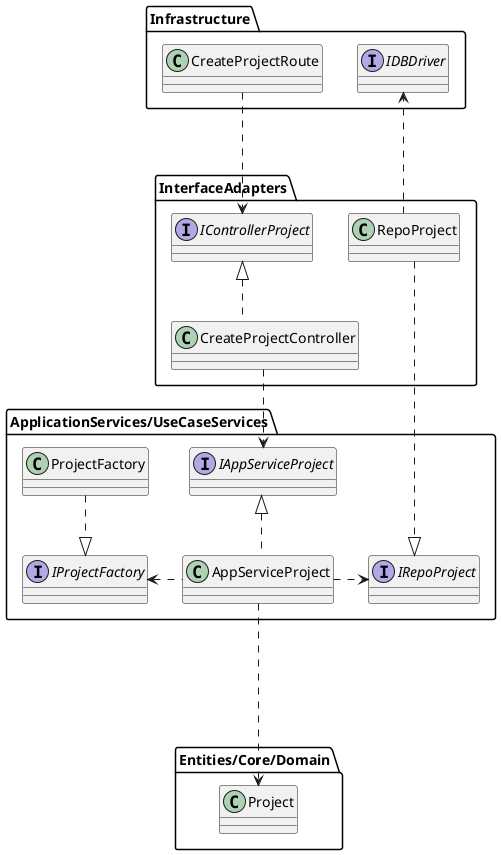 @startuml
'https://plantuml.com/class-diagram

skinparam linetype ortho
package Infrastructure{
class CreateProjectRoute
interface IDBDriver
}


package InterfaceAdapters{
interface IControllerProject
class CreateProjectController
class RepoProject
}



package ApplicationServices/UseCaseServices{
interface IAppServiceProject
interface IRepoProject
class AppServiceProject
interface IProjectFactory
class ProjectFactory
}

package Entities/Core/Domain{
class Project
}




CreateProjectRoute ..down.> IControllerProject
IControllerProject  <|.. CreateProjectController

CreateProjectController ..> IAppServiceProject
IAppServiceProject <|.. AppServiceProject
ProjectFactory ..|> IProjectFactory
AppServiceProject .left.> IProjectFactory


AppServiceProject ....> Project

AppServiceProject .right..> IRepoProject
IRepoProject <|.up. RepoProject

RepoProject ...> IDBDriver


@enduml
